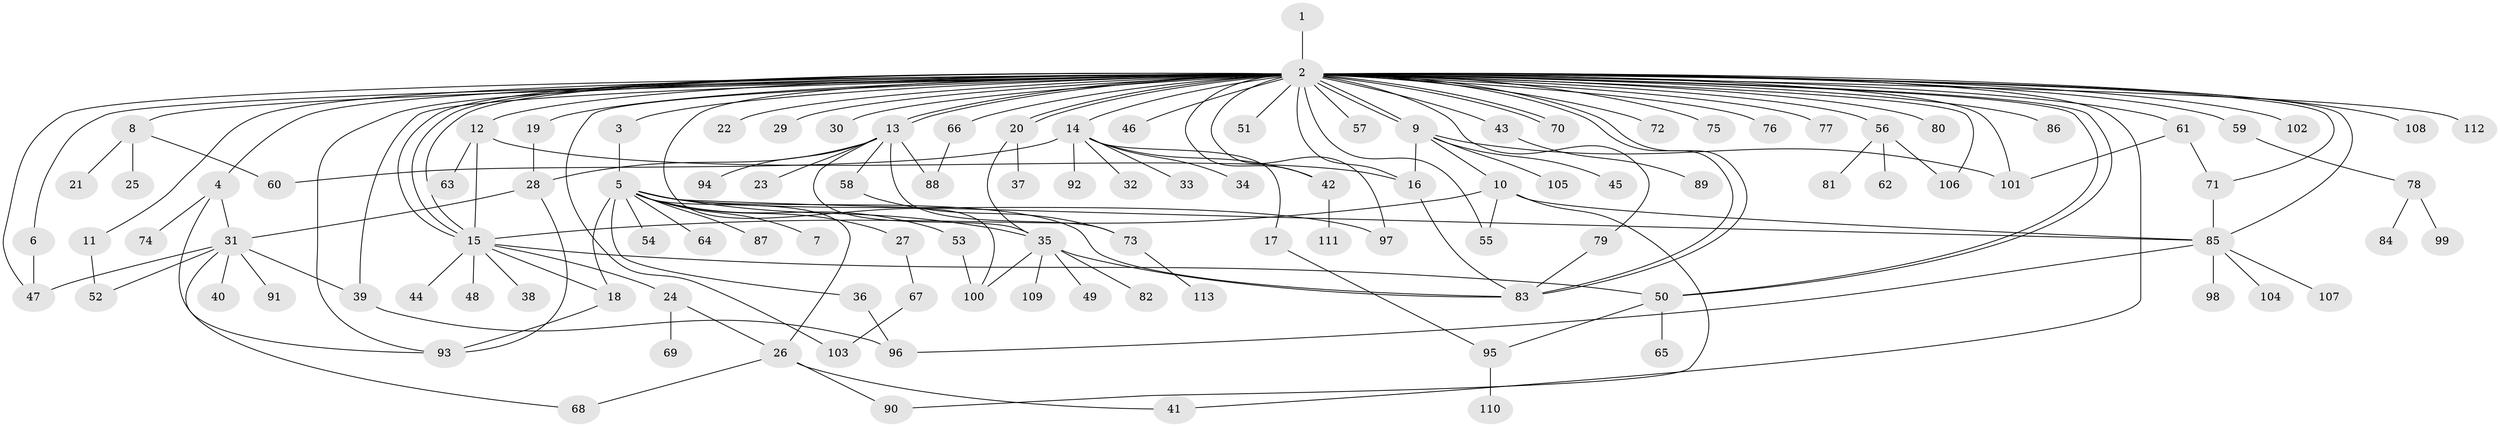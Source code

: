 // Generated by graph-tools (version 1.1) at 2025/11/02/27/25 16:11:11]
// undirected, 113 vertices, 164 edges
graph export_dot {
graph [start="1"]
  node [color=gray90,style=filled];
  1;
  2;
  3;
  4;
  5;
  6;
  7;
  8;
  9;
  10;
  11;
  12;
  13;
  14;
  15;
  16;
  17;
  18;
  19;
  20;
  21;
  22;
  23;
  24;
  25;
  26;
  27;
  28;
  29;
  30;
  31;
  32;
  33;
  34;
  35;
  36;
  37;
  38;
  39;
  40;
  41;
  42;
  43;
  44;
  45;
  46;
  47;
  48;
  49;
  50;
  51;
  52;
  53;
  54;
  55;
  56;
  57;
  58;
  59;
  60;
  61;
  62;
  63;
  64;
  65;
  66;
  67;
  68;
  69;
  70;
  71;
  72;
  73;
  74;
  75;
  76;
  77;
  78;
  79;
  80;
  81;
  82;
  83;
  84;
  85;
  86;
  87;
  88;
  89;
  90;
  91;
  92;
  93;
  94;
  95;
  96;
  97;
  98;
  99;
  100;
  101;
  102;
  103;
  104;
  105;
  106;
  107;
  108;
  109;
  110;
  111;
  112;
  113;
  1 -- 2;
  2 -- 3;
  2 -- 4;
  2 -- 6;
  2 -- 8;
  2 -- 9;
  2 -- 9;
  2 -- 11;
  2 -- 12;
  2 -- 13;
  2 -- 13;
  2 -- 14;
  2 -- 15;
  2 -- 15;
  2 -- 15;
  2 -- 16;
  2 -- 19;
  2 -- 20;
  2 -- 20;
  2 -- 22;
  2 -- 29;
  2 -- 30;
  2 -- 39;
  2 -- 41;
  2 -- 42;
  2 -- 43;
  2 -- 46;
  2 -- 47;
  2 -- 50;
  2 -- 50;
  2 -- 51;
  2 -- 55;
  2 -- 56;
  2 -- 57;
  2 -- 59;
  2 -- 61;
  2 -- 66;
  2 -- 70;
  2 -- 70;
  2 -- 71;
  2 -- 72;
  2 -- 75;
  2 -- 76;
  2 -- 77;
  2 -- 79;
  2 -- 80;
  2 -- 83;
  2 -- 83;
  2 -- 85;
  2 -- 86;
  2 -- 93;
  2 -- 97;
  2 -- 100;
  2 -- 101;
  2 -- 102;
  2 -- 103;
  2 -- 106;
  2 -- 108;
  2 -- 112;
  3 -- 5;
  4 -- 31;
  4 -- 74;
  4 -- 93;
  5 -- 7;
  5 -- 18;
  5 -- 26;
  5 -- 27;
  5 -- 35;
  5 -- 36;
  5 -- 53;
  5 -- 54;
  5 -- 64;
  5 -- 83;
  5 -- 85;
  5 -- 87;
  5 -- 97;
  6 -- 47;
  8 -- 21;
  8 -- 25;
  8 -- 60;
  9 -- 10;
  9 -- 16;
  9 -- 45;
  9 -- 101;
  9 -- 105;
  10 -- 15;
  10 -- 55;
  10 -- 85;
  10 -- 90;
  11 -- 52;
  12 -- 15;
  12 -- 16;
  12 -- 63;
  13 -- 23;
  13 -- 28;
  13 -- 35;
  13 -- 58;
  13 -- 73;
  13 -- 88;
  13 -- 94;
  14 -- 17;
  14 -- 32;
  14 -- 33;
  14 -- 34;
  14 -- 42;
  14 -- 60;
  14 -- 92;
  15 -- 18;
  15 -- 24;
  15 -- 38;
  15 -- 44;
  15 -- 48;
  15 -- 50;
  16 -- 83;
  17 -- 95;
  18 -- 93;
  19 -- 28;
  20 -- 35;
  20 -- 37;
  24 -- 26;
  24 -- 69;
  26 -- 41;
  26 -- 68;
  26 -- 90;
  27 -- 67;
  28 -- 31;
  28 -- 93;
  31 -- 39;
  31 -- 40;
  31 -- 47;
  31 -- 52;
  31 -- 68;
  31 -- 91;
  35 -- 49;
  35 -- 82;
  35 -- 83;
  35 -- 100;
  35 -- 109;
  36 -- 96;
  39 -- 96;
  42 -- 111;
  43 -- 89;
  50 -- 65;
  50 -- 95;
  53 -- 100;
  56 -- 62;
  56 -- 81;
  56 -- 106;
  58 -- 73;
  59 -- 78;
  61 -- 71;
  61 -- 101;
  66 -- 88;
  67 -- 103;
  71 -- 85;
  73 -- 113;
  78 -- 84;
  78 -- 99;
  79 -- 83;
  85 -- 96;
  85 -- 98;
  85 -- 104;
  85 -- 107;
  95 -- 110;
}
